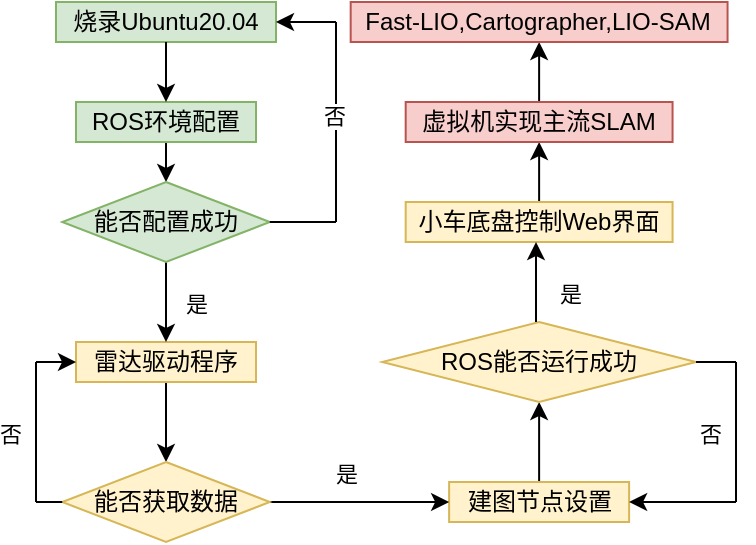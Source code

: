 <mxfile version="27.0.2">
  <diagram name="第 1 页" id="GJ0v8mIAqEI1yvKj2Cjd">
    <mxGraphModel dx="641" dy="451" grid="1" gridSize="10" guides="1" tooltips="1" connect="1" arrows="1" fold="1" page="1" pageScale="1" pageWidth="827" pageHeight="1169" math="0" shadow="0">
      <root>
        <mxCell id="0" />
        <mxCell id="1" parent="0" />
        <mxCell id="JwkmPNBvrKiOUnM_IPBJ-1" value="烧录Ubuntu20.04" style="rounded=0;whiteSpace=wrap;html=1;fillColor=#d5e8d4;strokeColor=#82b366;" parent="1" vertex="1">
          <mxGeometry x="210" y="250" width="110" height="20" as="geometry" />
        </mxCell>
        <mxCell id="Pvc71wm4ubAnfLznqQRS-12" style="edgeStyle=orthogonalEdgeStyle;rounded=0;orthogonalLoop=1;jettySize=auto;html=1;exitX=0.5;exitY=0;exitDx=0;exitDy=0;entryX=0.5;entryY=1;entryDx=0;entryDy=0;" edge="1" parent="1" source="JwkmPNBvrKiOUnM_IPBJ-2" target="JwkmPNBvrKiOUnM_IPBJ-35">
          <mxGeometry relative="1" as="geometry" />
        </mxCell>
        <mxCell id="JwkmPNBvrKiOUnM_IPBJ-2" value="小车底盘控制Web界面" style="rounded=0;whiteSpace=wrap;html=1;fillColor=#fff2cc;strokeColor=#d6b656;" parent="1" vertex="1">
          <mxGeometry x="384.84" y="350" width="133.44" height="20" as="geometry" />
        </mxCell>
        <mxCell id="JwkmPNBvrKiOUnM_IPBJ-12" style="edgeStyle=orthogonalEdgeStyle;rounded=0;orthogonalLoop=1;jettySize=auto;html=1;exitX=0.5;exitY=1;exitDx=0;exitDy=0;entryX=0.5;entryY=0;entryDx=0;entryDy=0;" parent="1" source="JwkmPNBvrKiOUnM_IPBJ-3" target="JwkmPNBvrKiOUnM_IPBJ-11" edge="1">
          <mxGeometry relative="1" as="geometry" />
        </mxCell>
        <mxCell id="JwkmPNBvrKiOUnM_IPBJ-3" value="ROS环境配置" style="rounded=0;whiteSpace=wrap;html=1;fillColor=#d5e8d4;strokeColor=#82b366;" parent="1" vertex="1">
          <mxGeometry x="220" y="300" width="90" height="20" as="geometry" />
        </mxCell>
        <mxCell id="Pvc71wm4ubAnfLznqQRS-2" style="edgeStyle=orthogonalEdgeStyle;rounded=0;orthogonalLoop=1;jettySize=auto;html=1;exitX=0.5;exitY=1;exitDx=0;exitDy=0;entryX=0.5;entryY=0;entryDx=0;entryDy=0;" edge="1" parent="1" source="JwkmPNBvrKiOUnM_IPBJ-4" target="JwkmPNBvrKiOUnM_IPBJ-21">
          <mxGeometry relative="1" as="geometry" />
        </mxCell>
        <mxCell id="JwkmPNBvrKiOUnM_IPBJ-4" value="雷达驱动程序" style="rounded=0;whiteSpace=wrap;html=1;fillColor=#fff2cc;strokeColor=#d6b656;" parent="1" vertex="1">
          <mxGeometry x="220" y="420" width="90" height="20" as="geometry" />
        </mxCell>
        <mxCell id="JwkmPNBvrKiOUnM_IPBJ-6" value="" style="endArrow=classic;html=1;rounded=0;exitX=0.5;exitY=1;exitDx=0;exitDy=0;entryX=0.5;entryY=0;entryDx=0;entryDy=0;" parent="1" source="JwkmPNBvrKiOUnM_IPBJ-1" target="JwkmPNBvrKiOUnM_IPBJ-3" edge="1">
          <mxGeometry width="50" height="50" relative="1" as="geometry">
            <mxPoint x="370" y="310" as="sourcePoint" />
            <mxPoint x="420" y="260" as="targetPoint" />
          </mxGeometry>
        </mxCell>
        <mxCell id="JwkmPNBvrKiOUnM_IPBJ-13" style="edgeStyle=orthogonalEdgeStyle;rounded=0;orthogonalLoop=1;jettySize=auto;html=1;exitX=0.5;exitY=1;exitDx=0;exitDy=0;entryX=0.5;entryY=0;entryDx=0;entryDy=0;" parent="1" source="JwkmPNBvrKiOUnM_IPBJ-11" target="JwkmPNBvrKiOUnM_IPBJ-4" edge="1">
          <mxGeometry relative="1" as="geometry" />
        </mxCell>
        <mxCell id="JwkmPNBvrKiOUnM_IPBJ-19" value="是" style="edgeLabel;html=1;align=center;verticalAlign=middle;resizable=0;points=[];" parent="JwkmPNBvrKiOUnM_IPBJ-13" vertex="1" connectable="0">
          <mxGeometry x="-0.27" y="-3" relative="1" as="geometry">
            <mxPoint x="18" y="6" as="offset" />
          </mxGeometry>
        </mxCell>
        <mxCell id="JwkmPNBvrKiOUnM_IPBJ-11" value="能否配置成功" style="rhombus;whiteSpace=wrap;html=1;fillColor=#d5e8d4;strokeColor=#82b366;" parent="1" vertex="1">
          <mxGeometry x="213.13" y="340" width="103.75" height="40" as="geometry" />
        </mxCell>
        <mxCell id="JwkmPNBvrKiOUnM_IPBJ-15" value="" style="endArrow=none;html=1;rounded=0;exitX=1;exitY=0.5;exitDx=0;exitDy=0;" parent="1" source="JwkmPNBvrKiOUnM_IPBJ-11" edge="1">
          <mxGeometry width="50" height="50" relative="1" as="geometry">
            <mxPoint x="360" y="370" as="sourcePoint" />
            <mxPoint x="350" y="360" as="targetPoint" />
          </mxGeometry>
        </mxCell>
        <mxCell id="JwkmPNBvrKiOUnM_IPBJ-16" value="" style="endArrow=none;html=1;rounded=0;" parent="1" edge="1">
          <mxGeometry width="50" height="50" relative="1" as="geometry">
            <mxPoint x="350" y="360" as="sourcePoint" />
            <mxPoint x="350" y="260" as="targetPoint" />
          </mxGeometry>
        </mxCell>
        <mxCell id="JwkmPNBvrKiOUnM_IPBJ-18" value="否" style="edgeLabel;html=1;align=center;verticalAlign=middle;resizable=0;points=[];" parent="JwkmPNBvrKiOUnM_IPBJ-16" vertex="1" connectable="0">
          <mxGeometry x="0.071" y="1" relative="1" as="geometry">
            <mxPoint as="offset" />
          </mxGeometry>
        </mxCell>
        <mxCell id="JwkmPNBvrKiOUnM_IPBJ-17" value="" style="endArrow=classic;html=1;rounded=0;entryX=1;entryY=0.5;entryDx=0;entryDy=0;" parent="1" target="JwkmPNBvrKiOUnM_IPBJ-1" edge="1">
          <mxGeometry width="50" height="50" relative="1" as="geometry">
            <mxPoint x="350" y="260" as="sourcePoint" />
            <mxPoint x="410" y="190" as="targetPoint" />
          </mxGeometry>
        </mxCell>
        <mxCell id="JwkmPNBvrKiOUnM_IPBJ-28" style="edgeStyle=orthogonalEdgeStyle;rounded=0;orthogonalLoop=1;jettySize=auto;html=1;exitX=0.5;exitY=0;exitDx=0;exitDy=0;entryX=0.5;entryY=1;entryDx=0;entryDy=0;" parent="1" source="JwkmPNBvrKiOUnM_IPBJ-20" target="JwkmPNBvrKiOUnM_IPBJ-23" edge="1">
          <mxGeometry relative="1" as="geometry" />
        </mxCell>
        <mxCell id="JwkmPNBvrKiOUnM_IPBJ-20" value="建图节点设置" style="rounded=0;whiteSpace=wrap;html=1;fillColor=#fff2cc;strokeColor=#d6b656;" parent="1" vertex="1">
          <mxGeometry x="406.56" y="490" width="90" height="20" as="geometry" />
        </mxCell>
        <mxCell id="JwkmPNBvrKiOUnM_IPBJ-22" style="edgeStyle=orthogonalEdgeStyle;rounded=0;orthogonalLoop=1;jettySize=auto;html=1;exitX=1;exitY=0.5;exitDx=0;exitDy=0;entryX=0;entryY=0.5;entryDx=0;entryDy=0;" parent="1" source="JwkmPNBvrKiOUnM_IPBJ-21" target="JwkmPNBvrKiOUnM_IPBJ-20" edge="1">
          <mxGeometry relative="1" as="geometry" />
        </mxCell>
        <mxCell id="JwkmPNBvrKiOUnM_IPBJ-21" value="能否获取数据" style="rhombus;whiteSpace=wrap;html=1;fillColor=#fff2cc;strokeColor=#d6b656;" parent="1" vertex="1">
          <mxGeometry x="213.13" y="480" width="103.75" height="40" as="geometry" />
        </mxCell>
        <mxCell id="JwkmPNBvrKiOUnM_IPBJ-23" value="ROS能否运行成功" style="rhombus;whiteSpace=wrap;html=1;fillColor=#fff2cc;strokeColor=#d6b656;" parent="1" vertex="1">
          <mxGeometry x="373.12" y="410" width="156.88" height="40" as="geometry" />
        </mxCell>
        <mxCell id="JwkmPNBvrKiOUnM_IPBJ-24" value="" style="endArrow=classic;html=1;rounded=0;" parent="1" edge="1">
          <mxGeometry width="50" height="50" relative="1" as="geometry">
            <mxPoint x="200" y="430" as="sourcePoint" />
            <mxPoint x="220" y="430" as="targetPoint" />
          </mxGeometry>
        </mxCell>
        <mxCell id="JwkmPNBvrKiOUnM_IPBJ-25" value="" style="endArrow=none;html=1;rounded=0;" parent="1" edge="1">
          <mxGeometry width="50" height="50" relative="1" as="geometry">
            <mxPoint x="200" y="500" as="sourcePoint" />
            <mxPoint x="200" y="430" as="targetPoint" />
          </mxGeometry>
        </mxCell>
        <mxCell id="JwkmPNBvrKiOUnM_IPBJ-27" value="" style="endArrow=none;html=1;rounded=0;entryX=0;entryY=0.5;entryDx=0;entryDy=0;" parent="1" target="JwkmPNBvrKiOUnM_IPBJ-21" edge="1">
          <mxGeometry width="50" height="50" relative="1" as="geometry">
            <mxPoint x="200" y="500" as="sourcePoint" />
            <mxPoint x="220" y="500" as="targetPoint" />
          </mxGeometry>
        </mxCell>
        <mxCell id="JwkmPNBvrKiOUnM_IPBJ-29" value="" style="endArrow=classic;html=1;rounded=0;" parent="1" edge="1">
          <mxGeometry width="50" height="50" relative="1" as="geometry">
            <mxPoint x="450" y="410" as="sourcePoint" />
            <mxPoint x="450" y="370" as="targetPoint" />
          </mxGeometry>
        </mxCell>
        <mxCell id="JwkmPNBvrKiOUnM_IPBJ-30" value="" style="endArrow=none;html=1;rounded=0;" parent="1" edge="1">
          <mxGeometry width="50" height="50" relative="1" as="geometry">
            <mxPoint x="530" y="430" as="sourcePoint" />
            <mxPoint x="550" y="430" as="targetPoint" />
          </mxGeometry>
        </mxCell>
        <mxCell id="JwkmPNBvrKiOUnM_IPBJ-31" value="" style="endArrow=none;html=1;rounded=0;" parent="1" edge="1">
          <mxGeometry width="50" height="50" relative="1" as="geometry">
            <mxPoint x="550" y="430" as="sourcePoint" />
            <mxPoint x="550" y="500" as="targetPoint" />
          </mxGeometry>
        </mxCell>
        <mxCell id="JwkmPNBvrKiOUnM_IPBJ-33" value="" style="endArrow=classic;html=1;rounded=0;entryX=1;entryY=0.5;entryDx=0;entryDy=0;" parent="1" target="JwkmPNBvrKiOUnM_IPBJ-20" edge="1">
          <mxGeometry width="50" height="50" relative="1" as="geometry">
            <mxPoint x="550" y="500" as="sourcePoint" />
            <mxPoint x="580" y="520" as="targetPoint" />
          </mxGeometry>
        </mxCell>
        <mxCell id="Pvc71wm4ubAnfLznqQRS-4" style="edgeStyle=orthogonalEdgeStyle;rounded=0;orthogonalLoop=1;jettySize=auto;html=1;exitX=0.5;exitY=0;exitDx=0;exitDy=0;entryX=0.5;entryY=1;entryDx=0;entryDy=0;" edge="1" parent="1" source="JwkmPNBvrKiOUnM_IPBJ-35" target="Pvc71wm4ubAnfLznqQRS-1">
          <mxGeometry relative="1" as="geometry" />
        </mxCell>
        <mxCell id="JwkmPNBvrKiOUnM_IPBJ-35" value="虚拟机实现主流SLAM" style="rounded=0;whiteSpace=wrap;html=1;fillColor=#f8cecc;strokeColor=#b85450;" parent="1" vertex="1">
          <mxGeometry x="384.84" y="300" width="133.44" height="20" as="geometry" />
        </mxCell>
        <mxCell id="Pvc71wm4ubAnfLznqQRS-1" value="Fast-LIO,Cartographer,LIO-SAM" style="rounded=0;whiteSpace=wrap;html=1;fillColor=#f8cecc;strokeColor=#b85450;" vertex="1" parent="1">
          <mxGeometry x="357.34" y="250" width="188.44" height="20" as="geometry" />
        </mxCell>
        <mxCell id="Pvc71wm4ubAnfLznqQRS-6" value="否" style="edgeLabel;html=1;align=center;verticalAlign=middle;resizable=0;points=[];" vertex="1" connectable="0" parent="1">
          <mxGeometry x="190.003" y="469.998" as="geometry">
            <mxPoint x="-3" y="-4" as="offset" />
          </mxGeometry>
        </mxCell>
        <mxCell id="Pvc71wm4ubAnfLznqQRS-8" value="是" style="edgeLabel;html=1;align=center;verticalAlign=middle;resizable=0;points=[];" vertex="1" connectable="0" parent="1">
          <mxGeometry x="357.343" y="489.998" as="geometry">
            <mxPoint x="-3" y="-4" as="offset" />
          </mxGeometry>
        </mxCell>
        <mxCell id="Pvc71wm4ubAnfLznqQRS-9" value="是" style="edgeLabel;html=1;align=center;verticalAlign=middle;resizable=0;points=[];" vertex="1" connectable="0" parent="1">
          <mxGeometry x="470.003" y="399.998" as="geometry">
            <mxPoint x="-3" y="-4" as="offset" />
          </mxGeometry>
        </mxCell>
        <mxCell id="Pvc71wm4ubAnfLznqQRS-10" value="否" style="edgeLabel;html=1;align=center;verticalAlign=middle;resizable=0;points=[];" vertex="1" connectable="0" parent="1">
          <mxGeometry x="540.003" y="469.998" as="geometry">
            <mxPoint x="-3" y="-4" as="offset" />
          </mxGeometry>
        </mxCell>
      </root>
    </mxGraphModel>
  </diagram>
</mxfile>
